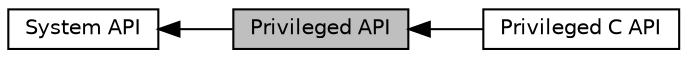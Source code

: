 digraph "Privileged API"
{
  edge [fontname="Helvetica",fontsize="10",labelfontname="Helvetica",labelfontsize="10"];
  node [fontname="Helvetica",fontsize="10",shape=record];
  rankdir=LR;
  Node2 [label="Privileged C API",height=0.2,width=0.4,color="black", fillcolor="white", style="filled",URL="$group__privilegedcapi.html",tooltip="Define C Privileged API. "];
  Node1 [label="System API",height=0.2,width=0.4,color="black", fillcolor="white", style="filled",URL="$group__systemapi.html",tooltip="Define API for interacting with system level intrinsics. "];
  Node0 [label="Privileged API",height=0.2,width=0.4,color="black", fillcolor="grey75", style="filled", fontcolor="black"];
  Node1->Node0 [shape=plaintext, dir="back", style="solid"];
  Node0->Node2 [shape=plaintext, dir="back", style="solid"];
}
